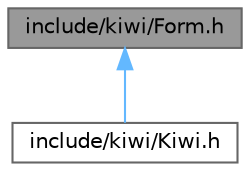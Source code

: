 digraph "include/kiwi/Form.h"
{
 // LATEX_PDF_SIZE
  bgcolor="transparent";
  edge [fontname=Helvetica,fontsize=10,labelfontname=Helvetica,labelfontsize=10];
  node [fontname=Helvetica,fontsize=10,shape=box,height=0.2,width=0.4];
  Node1 [id="Node000001",label="include/kiwi/Form.h",height=0.2,width=0.4,color="gray40", fillcolor="grey60", style="filled", fontcolor="black",tooltip="형태 및 형태소에 관한 정보를 담는 구조체들이 선언된 헤더"];
  Node1 -> Node2 [id="edge1_Node000001_Node000002",dir="back",color="steelblue1",style="solid",tooltip=" "];
  Node2 [id="Node000002",label="include/kiwi/Kiwi.h",height=0.2,width=0.4,color="grey40", fillcolor="white", style="filled",URL="$Kiwi_8h.html",tooltip="Kiwi C++ API를 담고 있는 헤더 파일"];
}

